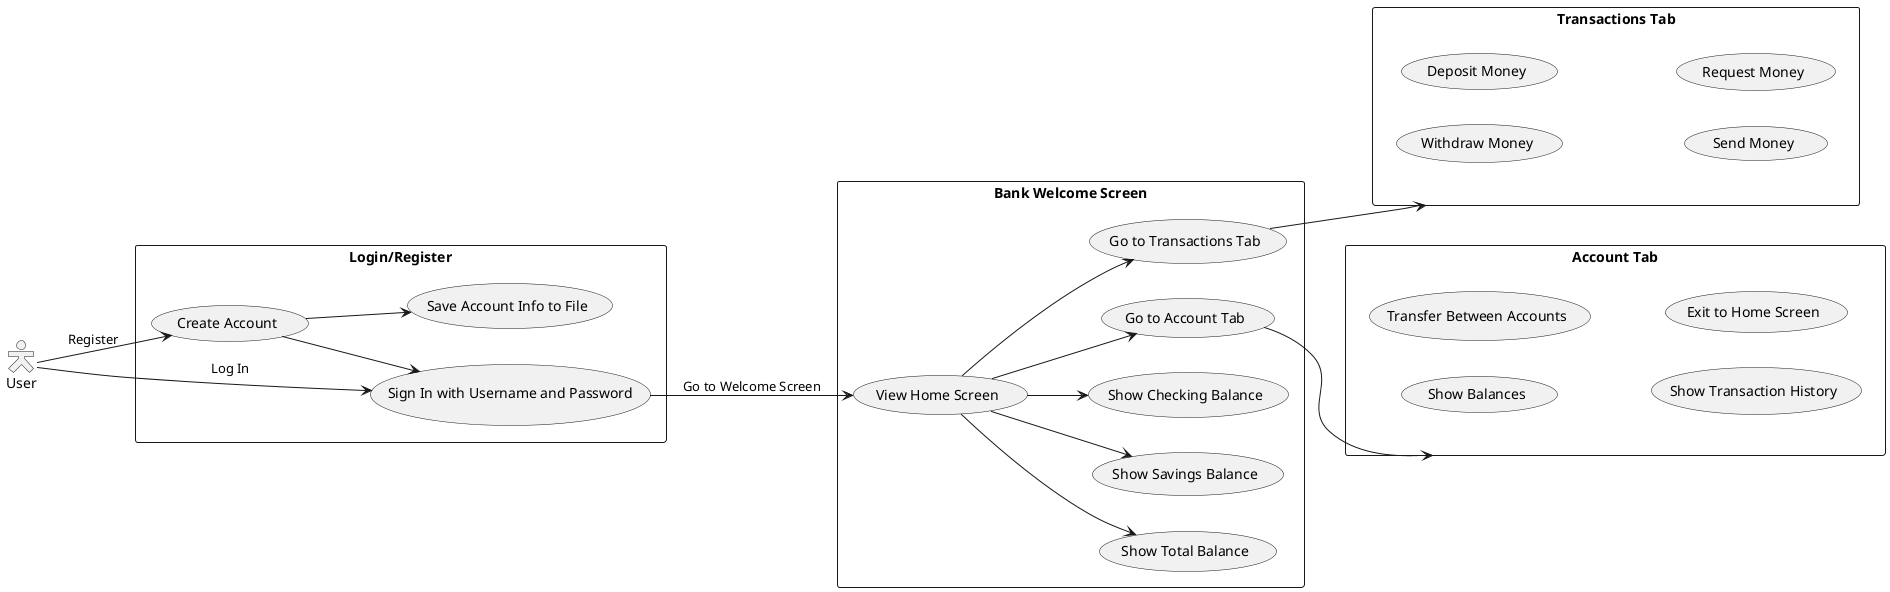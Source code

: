 @startuml Bank Use Case Diagram

left to right direction 

skinparam actorStyle Hollow
actor "User" as U

' Login/Register screens
rectangle "Login/Register" {
  usecase "Sign In with Username and Password" as UC1
  usecase "Create Account" as UC2
  usecase "Save Account Info to File" as UC3
}

' Bank Welcome Screen
rectangle "Bank Welcome Screen" {
  usecase "View Home Screen" as UC4
  usecase "Show Total Balance" as UC5
  usecase "Show Savings Balance" as UC6
  usecase "Show Checking Balance" as UC7
  usecase "Go to Transactions Tab" as UC8
  usecase "Go to Account Tab" as UC9
}

' Transaction Tab
rectangle "Transactions Tab" {
  usecase "Withdraw Money" as UC11
  usecase "Deposit Money" as UC12
  usecase "Send Money" as UC13
  usecase "Request Money" as UC14
}

' Account Tab
rectangle "Account Tab" {
  usecase "Show Balances" as UC15
  usecase "Transfer Between Accounts" as UC16
  usecase "Show Transaction History" as UC17
  usecase "Exit to Home Screen" as UC18
}

' Relations
U --> UC1 : Log In
U --> UC2 : Register

UC1 --> UC4 : Go to Welcome Screen
UC2 --> UC3
UC2 --> UC1

UC4 --> UC5
UC4 --> UC6
UC4 --> UC7
UC4 --> UC8
UC4 --> UC9

UC8 --> "Transactions Tab"
UC9 --> "Account Tab"
@enduml 